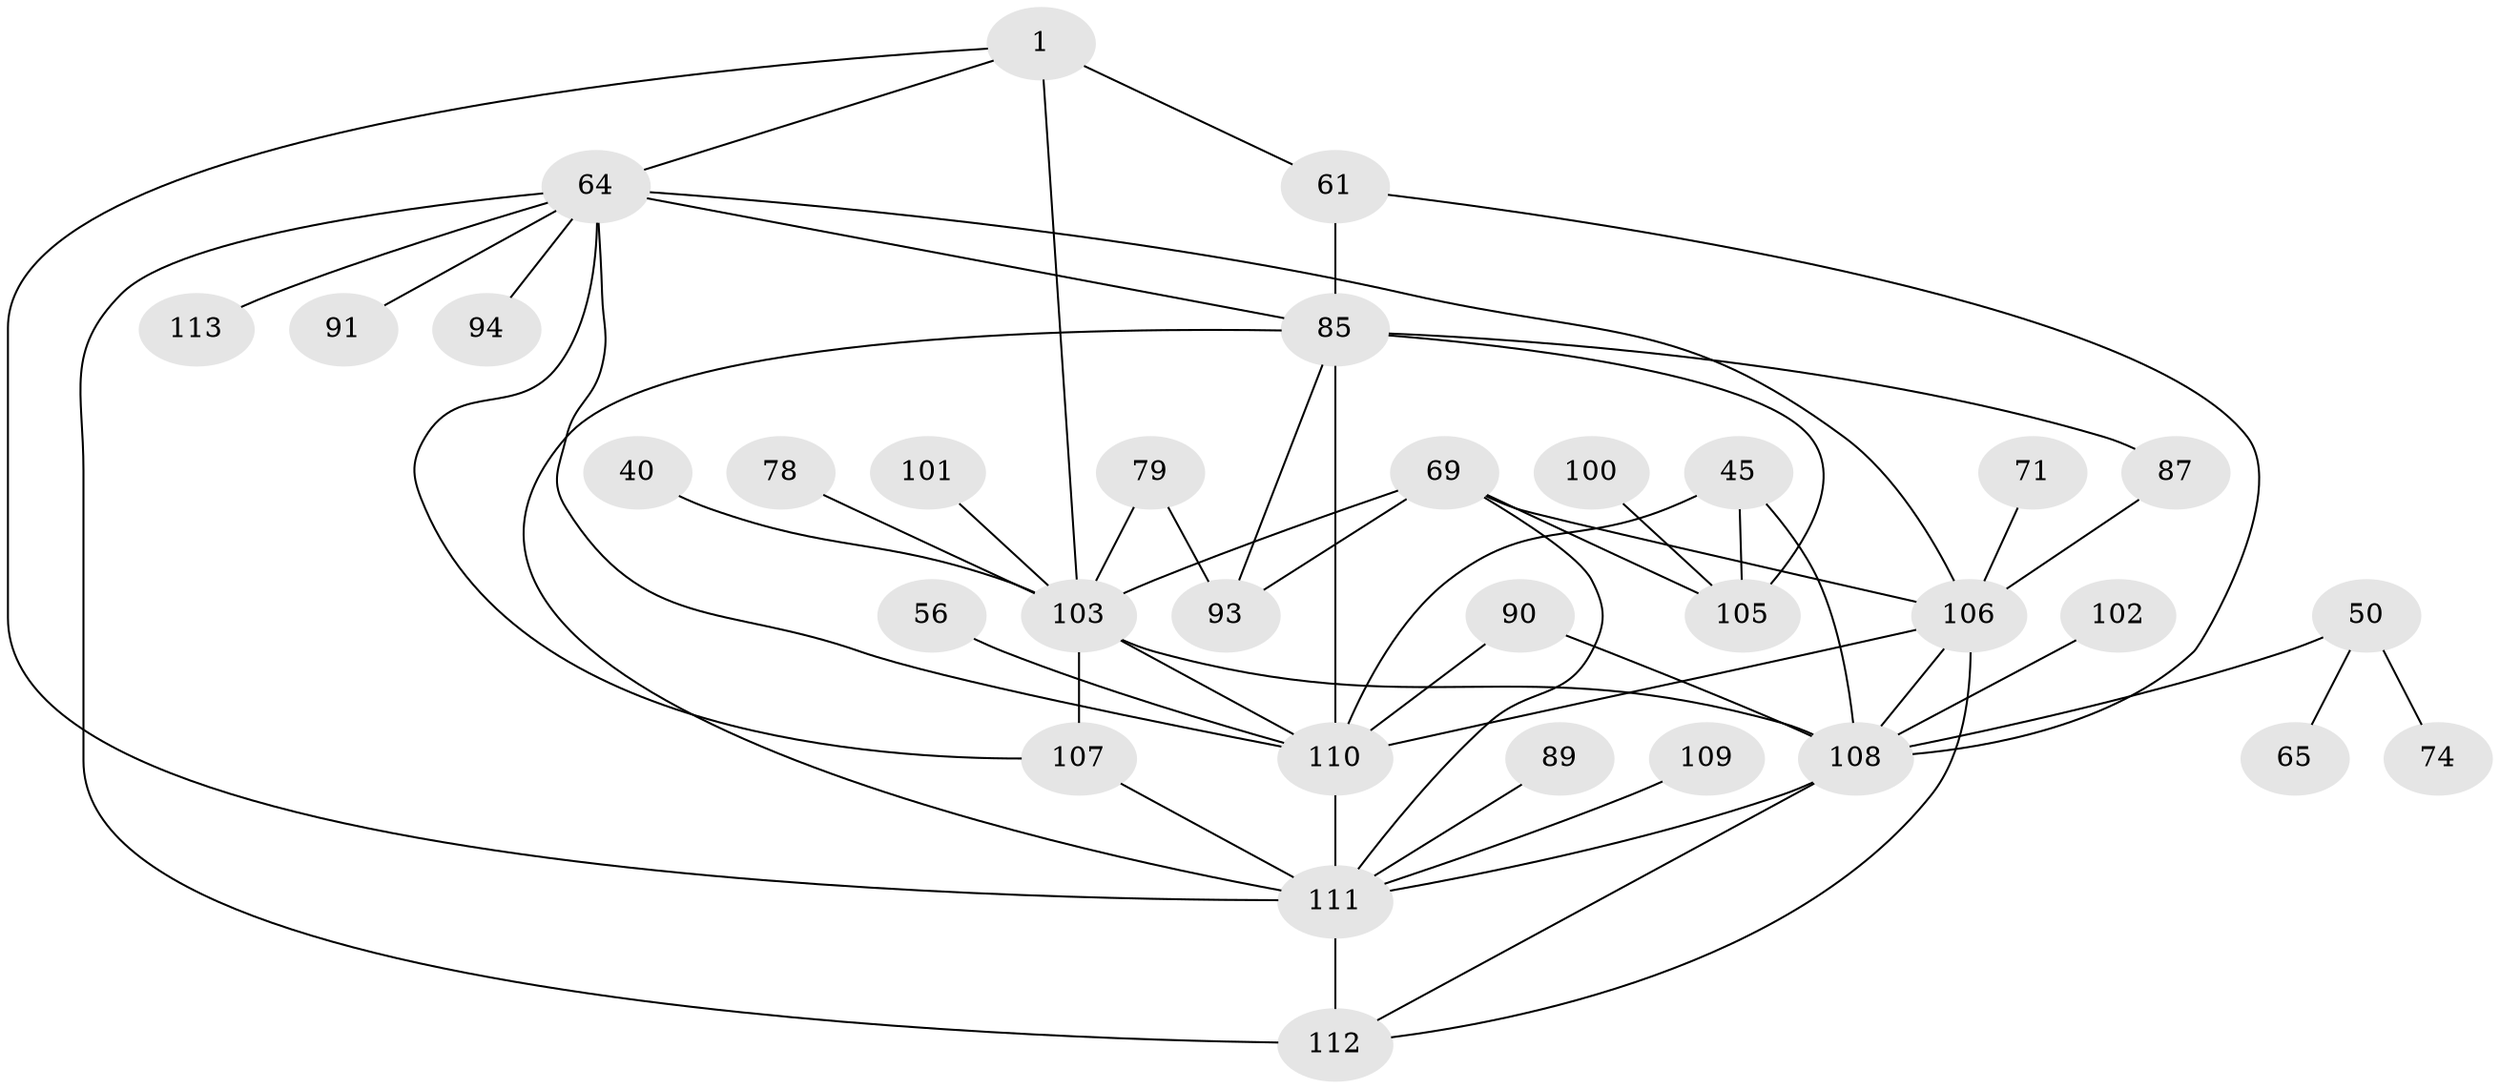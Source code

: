 // original degree distribution, {8: 0.017699115044247787, 9: 0.008849557522123894, 6: 0.061946902654867256, 5: 0.08849557522123894, 4: 0.11504424778761062, 3: 0.23008849557522124, 2: 0.2920353982300885, 1: 0.18584070796460178}
// Generated by graph-tools (version 1.1) at 2025/44/03/04/25 21:44:19]
// undirected, 33 vertices, 55 edges
graph export_dot {
graph [start="1"]
  node [color=gray90,style=filled];
  1;
  40;
  45 [super="+36"];
  50;
  56;
  61;
  64 [super="+53"];
  65;
  69;
  71;
  74 [super="+73"];
  78;
  79;
  85 [super="+66+81"];
  87;
  89;
  90;
  91 [super="+83"];
  93;
  94;
  100;
  101 [super="+32"];
  102 [super="+84"];
  103 [super="+33+95"];
  105 [super="+97"];
  106 [super="+5+70+77+96"];
  107 [super="+57"];
  108 [super="+72+82+52"];
  109;
  110 [super="+99+75"];
  111 [super="+67+92+98+104"];
  112 [super="+14+60"];
  113;
  1 -- 61;
  1 -- 111;
  1 -- 103 [weight=4];
  1 -- 64 [weight=2];
  40 -- 103;
  45 -- 105;
  45 -- 110;
  45 -- 108;
  50 -- 65;
  50 -- 74;
  50 -- 108 [weight=3];
  56 -- 110;
  61 -- 108;
  61 -- 85;
  64 -- 110;
  64 -- 106;
  64 -- 107;
  64 -- 112 [weight=2];
  64 -- 113;
  64 -- 85;
  64 -- 91;
  64 -- 94;
  69 -- 105;
  69 -- 93;
  69 -- 111;
  69 -- 106;
  69 -- 103;
  71 -- 106;
  78 -- 103;
  79 -- 93;
  79 -- 103;
  85 -- 105 [weight=3];
  85 -- 93 [weight=2];
  85 -- 110 [weight=5];
  85 -- 111 [weight=2];
  85 -- 87;
  87 -- 106;
  89 -- 111;
  90 -- 110;
  90 -- 108;
  100 -- 105;
  101 -- 103;
  102 -- 108;
  103 -- 110 [weight=3];
  103 -- 107;
  103 -- 108 [weight=3];
  106 -- 112 [weight=2];
  106 -- 110 [weight=7];
  106 -- 108 [weight=2];
  107 -- 111;
  108 -- 112;
  108 -- 111;
  109 -- 111;
  110 -- 111 [weight=3];
  111 -- 112 [weight=3];
}

